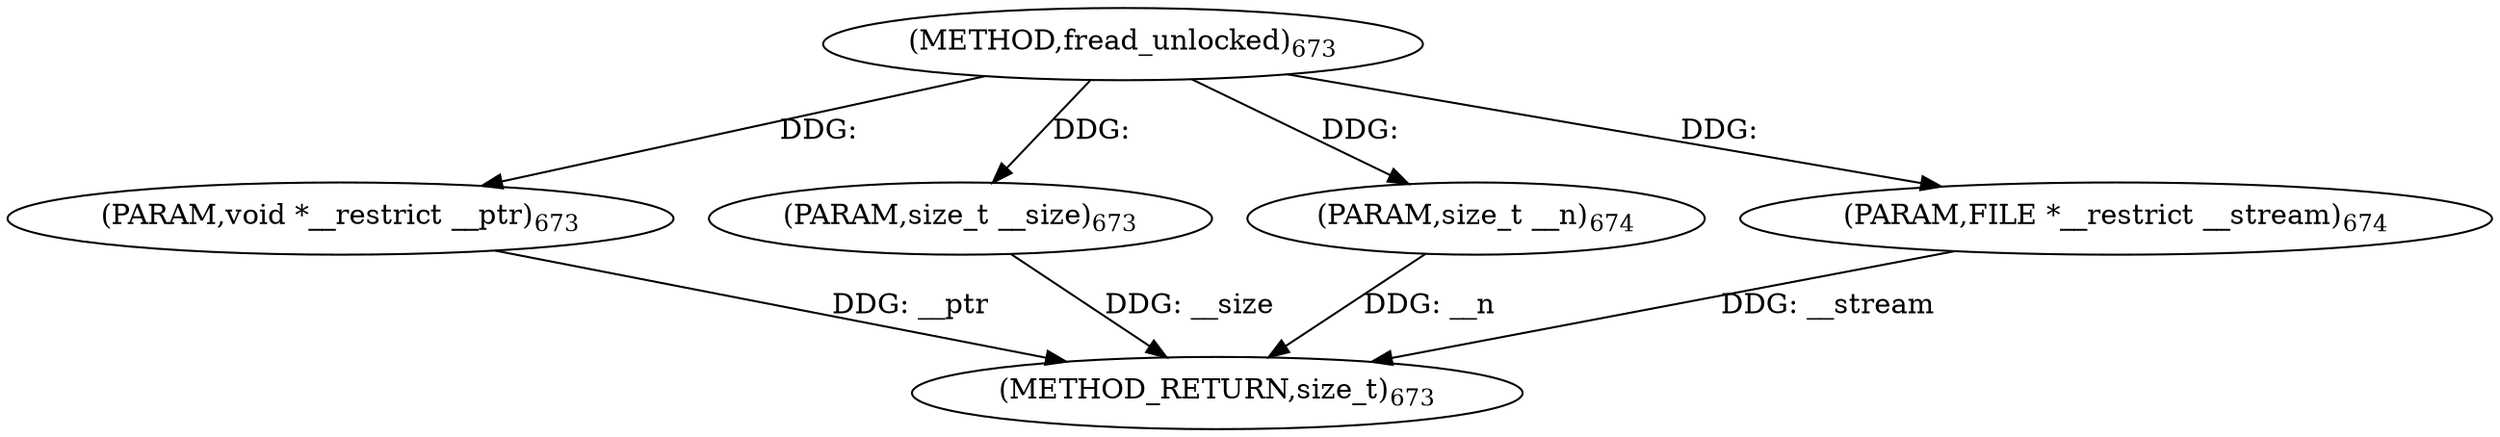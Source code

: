 digraph "fread_unlocked" {  
"2639" [label = <(METHOD,fread_unlocked)<SUB>673</SUB>> ]
"2644" [label = <(METHOD_RETURN,size_t)<SUB>673</SUB>> ]
"2640" [label = <(PARAM,void *__restrict __ptr)<SUB>673</SUB>> ]
"2641" [label = <(PARAM,size_t __size)<SUB>673</SUB>> ]
"2642" [label = <(PARAM,size_t __n)<SUB>674</SUB>> ]
"2643" [label = <(PARAM,FILE *__restrict __stream)<SUB>674</SUB>> ]
  "2640" -> "2644"  [ label = "DDG: __ptr"] 
  "2641" -> "2644"  [ label = "DDG: __size"] 
  "2642" -> "2644"  [ label = "DDG: __n"] 
  "2643" -> "2644"  [ label = "DDG: __stream"] 
  "2639" -> "2640"  [ label = "DDG: "] 
  "2639" -> "2641"  [ label = "DDG: "] 
  "2639" -> "2642"  [ label = "DDG: "] 
  "2639" -> "2643"  [ label = "DDG: "] 
}
